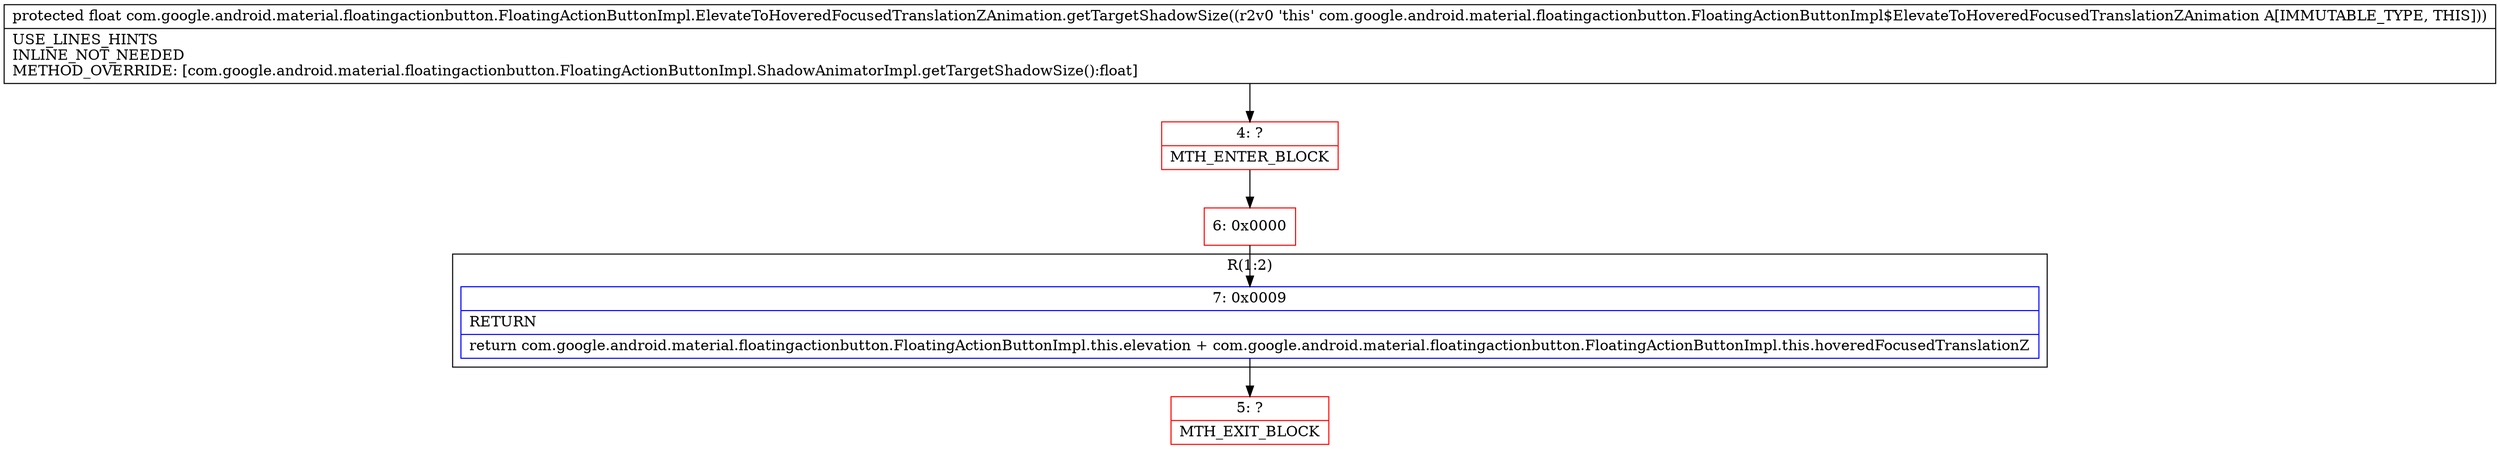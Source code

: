 digraph "CFG forcom.google.android.material.floatingactionbutton.FloatingActionButtonImpl.ElevateToHoveredFocusedTranslationZAnimation.getTargetShadowSize()F" {
subgraph cluster_Region_131504770 {
label = "R(1:2)";
node [shape=record,color=blue];
Node_7 [shape=record,label="{7\:\ 0x0009|RETURN\l|return com.google.android.material.floatingactionbutton.FloatingActionButtonImpl.this.elevation + com.google.android.material.floatingactionbutton.FloatingActionButtonImpl.this.hoveredFocusedTranslationZ\l}"];
}
Node_4 [shape=record,color=red,label="{4\:\ ?|MTH_ENTER_BLOCK\l}"];
Node_6 [shape=record,color=red,label="{6\:\ 0x0000}"];
Node_5 [shape=record,color=red,label="{5\:\ ?|MTH_EXIT_BLOCK\l}"];
MethodNode[shape=record,label="{protected float com.google.android.material.floatingactionbutton.FloatingActionButtonImpl.ElevateToHoveredFocusedTranslationZAnimation.getTargetShadowSize((r2v0 'this' com.google.android.material.floatingactionbutton.FloatingActionButtonImpl$ElevateToHoveredFocusedTranslationZAnimation A[IMMUTABLE_TYPE, THIS]))  | USE_LINES_HINTS\lINLINE_NOT_NEEDED\lMETHOD_OVERRIDE: [com.google.android.material.floatingactionbutton.FloatingActionButtonImpl.ShadowAnimatorImpl.getTargetShadowSize():float]\l}"];
MethodNode -> Node_4;Node_7 -> Node_5;
Node_4 -> Node_6;
Node_6 -> Node_7;
}

